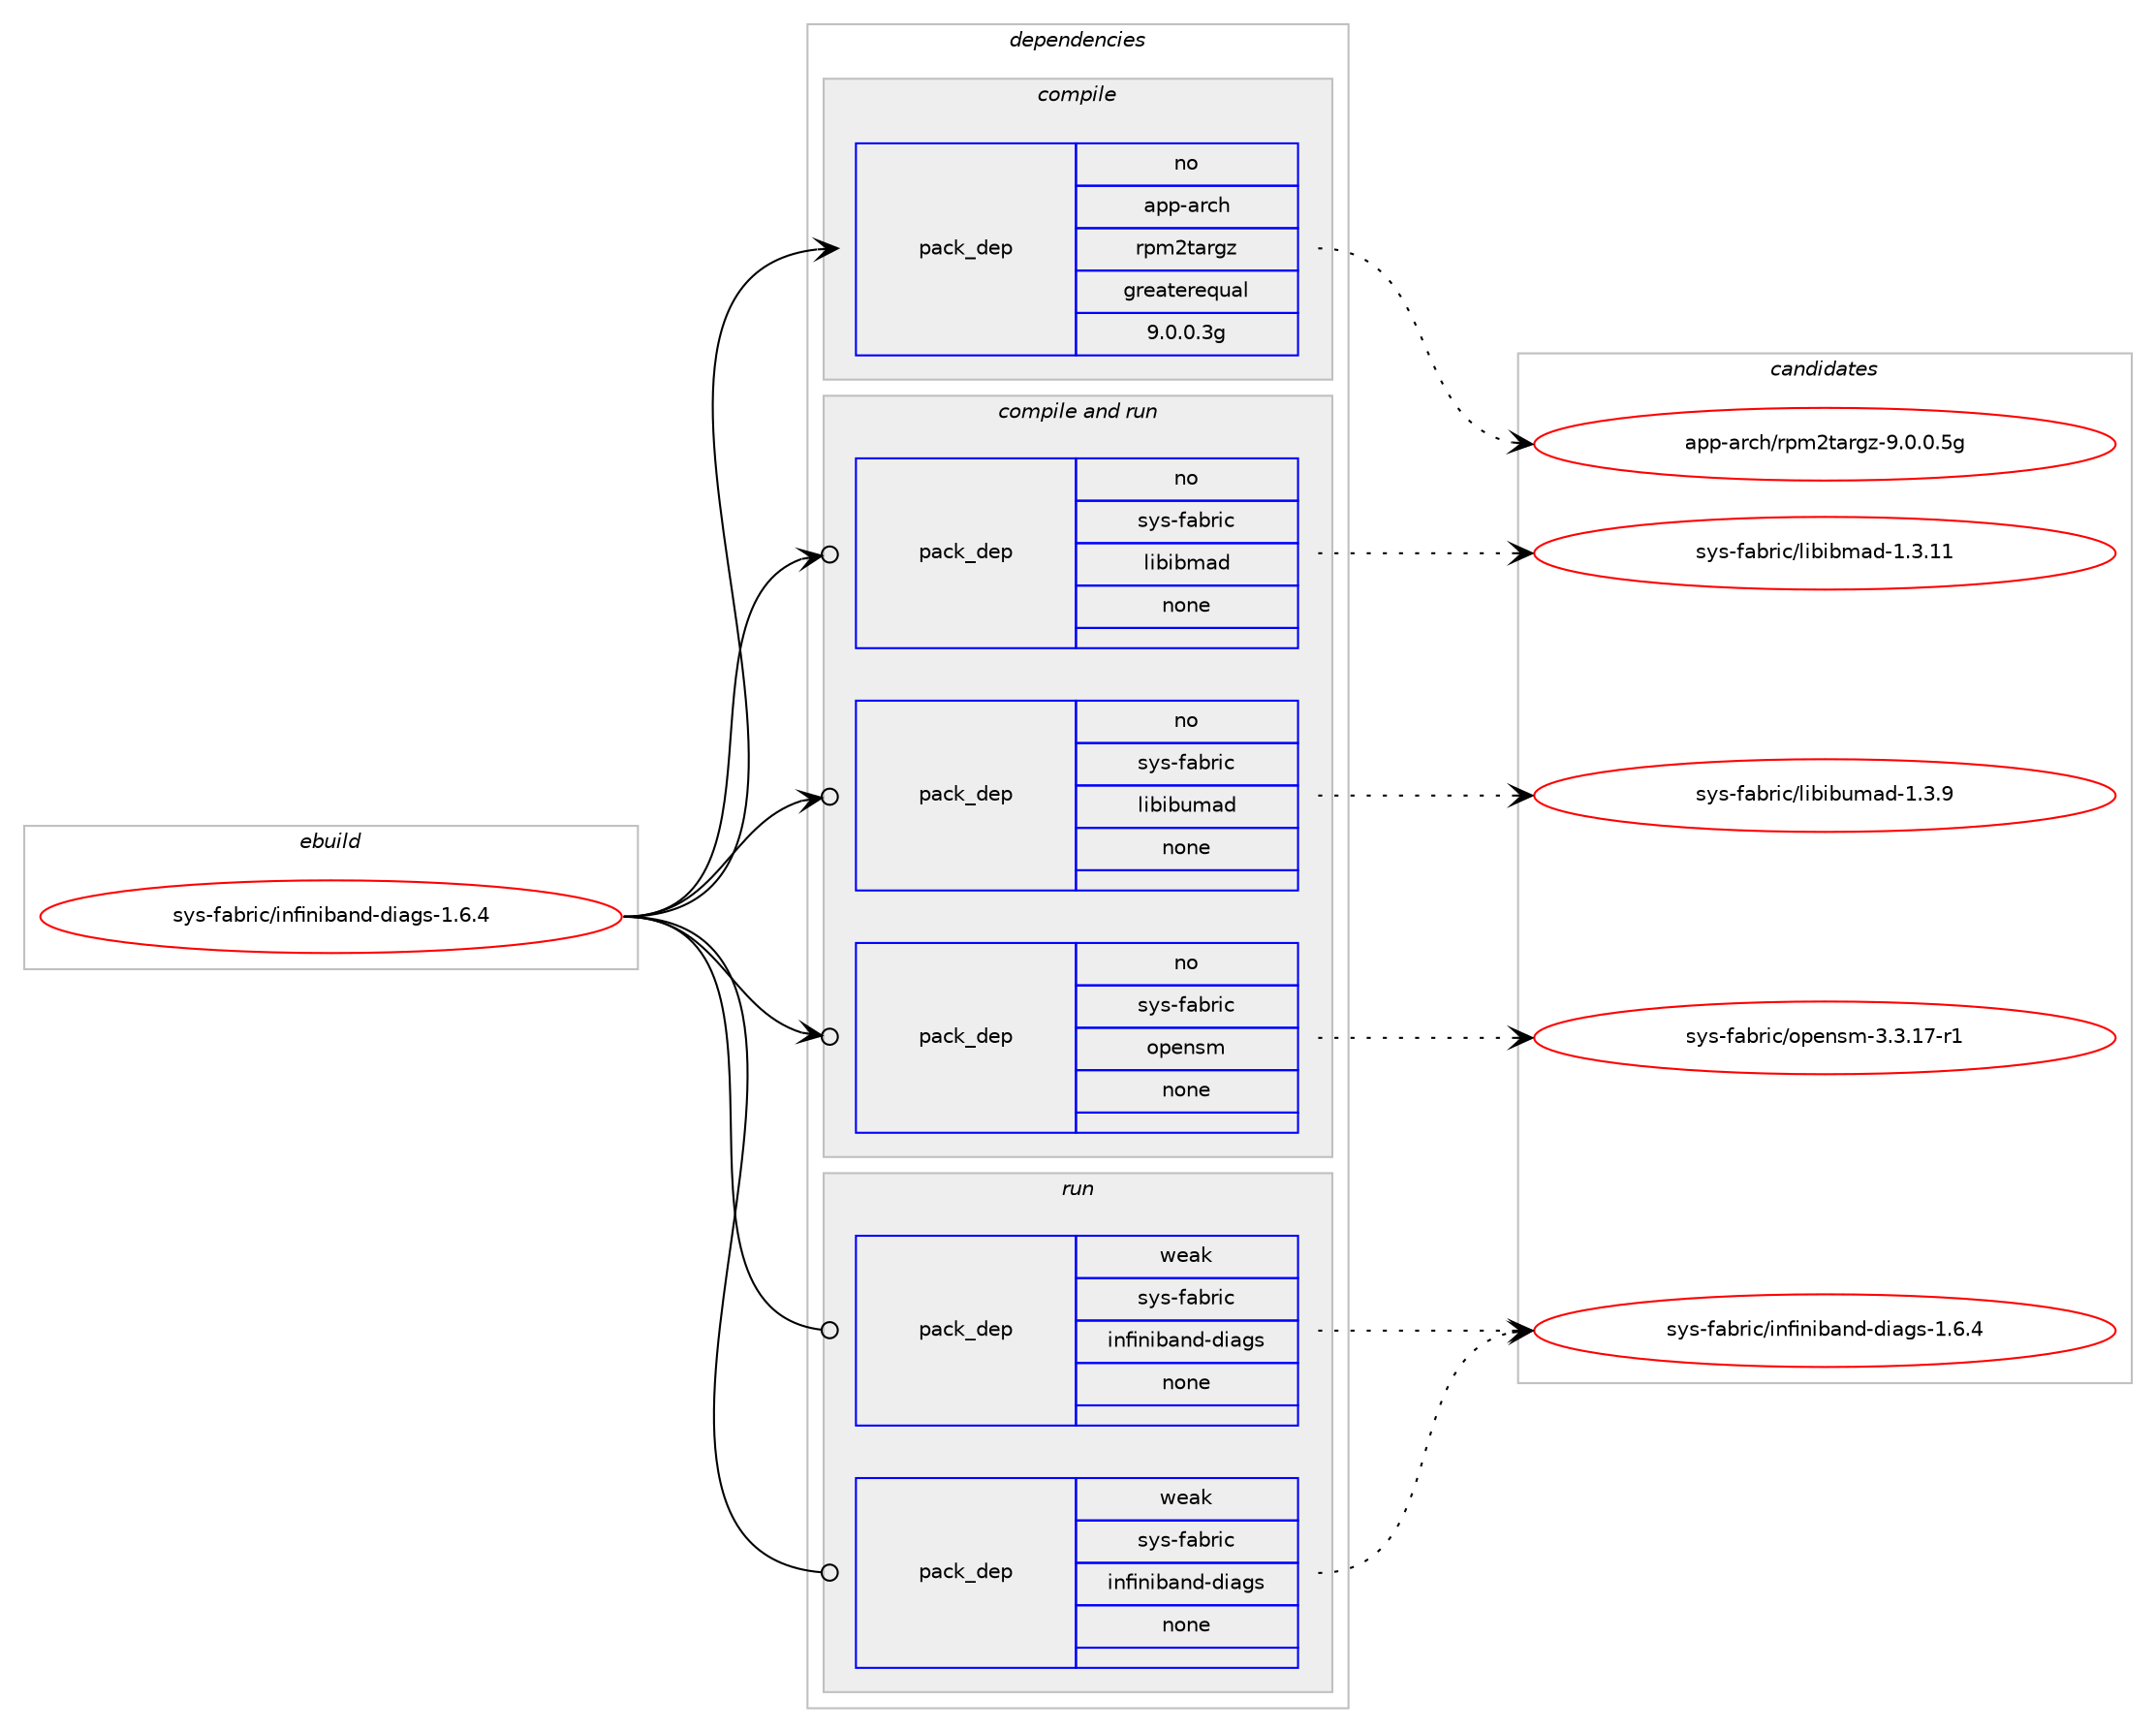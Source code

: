 digraph prolog {

# *************
# Graph options
# *************

newrank=true;
concentrate=true;
compound=true;
graph [rankdir=LR,fontname=Helvetica,fontsize=10,ranksep=1.5];#, ranksep=2.5, nodesep=0.2];
edge  [arrowhead=vee];
node  [fontname=Helvetica,fontsize=10];

# **********
# The ebuild
# **********

subgraph cluster_leftcol {
color=gray;
rank=same;
label=<<i>ebuild</i>>;
id [label="sys-fabric/infiniband-diags-1.6.4", color=red, width=4, href="../sys-fabric/infiniband-diags-1.6.4.svg"];
}

# ****************
# The dependencies
# ****************

subgraph cluster_midcol {
color=gray;
label=<<i>dependencies</i>>;
subgraph cluster_compile {
fillcolor="#eeeeee";
style=filled;
label=<<i>compile</i>>;
subgraph pack1241577 {
dependency1730155 [label=<<TABLE BORDER="0" CELLBORDER="1" CELLSPACING="0" CELLPADDING="4" WIDTH="220"><TR><TD ROWSPAN="6" CELLPADDING="30">pack_dep</TD></TR><TR><TD WIDTH="110">no</TD></TR><TR><TD>app-arch</TD></TR><TR><TD>rpm2targz</TD></TR><TR><TD>greaterequal</TD></TR><TR><TD>9.0.0.3g</TD></TR></TABLE>>, shape=none, color=blue];
}
id:e -> dependency1730155:w [weight=20,style="solid",arrowhead="vee"];
}
subgraph cluster_compileandrun {
fillcolor="#eeeeee";
style=filled;
label=<<i>compile and run</i>>;
subgraph pack1241578 {
dependency1730156 [label=<<TABLE BORDER="0" CELLBORDER="1" CELLSPACING="0" CELLPADDING="4" WIDTH="220"><TR><TD ROWSPAN="6" CELLPADDING="30">pack_dep</TD></TR><TR><TD WIDTH="110">no</TD></TR><TR><TD>sys-fabric</TD></TR><TR><TD>libibmad</TD></TR><TR><TD>none</TD></TR><TR><TD></TD></TR></TABLE>>, shape=none, color=blue];
}
id:e -> dependency1730156:w [weight=20,style="solid",arrowhead="odotvee"];
subgraph pack1241579 {
dependency1730157 [label=<<TABLE BORDER="0" CELLBORDER="1" CELLSPACING="0" CELLPADDING="4" WIDTH="220"><TR><TD ROWSPAN="6" CELLPADDING="30">pack_dep</TD></TR><TR><TD WIDTH="110">no</TD></TR><TR><TD>sys-fabric</TD></TR><TR><TD>libibumad</TD></TR><TR><TD>none</TD></TR><TR><TD></TD></TR></TABLE>>, shape=none, color=blue];
}
id:e -> dependency1730157:w [weight=20,style="solid",arrowhead="odotvee"];
subgraph pack1241580 {
dependency1730158 [label=<<TABLE BORDER="0" CELLBORDER="1" CELLSPACING="0" CELLPADDING="4" WIDTH="220"><TR><TD ROWSPAN="6" CELLPADDING="30">pack_dep</TD></TR><TR><TD WIDTH="110">no</TD></TR><TR><TD>sys-fabric</TD></TR><TR><TD>opensm</TD></TR><TR><TD>none</TD></TR><TR><TD></TD></TR></TABLE>>, shape=none, color=blue];
}
id:e -> dependency1730158:w [weight=20,style="solid",arrowhead="odotvee"];
}
subgraph cluster_run {
fillcolor="#eeeeee";
style=filled;
label=<<i>run</i>>;
subgraph pack1241581 {
dependency1730159 [label=<<TABLE BORDER="0" CELLBORDER="1" CELLSPACING="0" CELLPADDING="4" WIDTH="220"><TR><TD ROWSPAN="6" CELLPADDING="30">pack_dep</TD></TR><TR><TD WIDTH="110">weak</TD></TR><TR><TD>sys-fabric</TD></TR><TR><TD>infiniband-diags</TD></TR><TR><TD>none</TD></TR><TR><TD></TD></TR></TABLE>>, shape=none, color=blue];
}
id:e -> dependency1730159:w [weight=20,style="solid",arrowhead="odot"];
subgraph pack1241582 {
dependency1730160 [label=<<TABLE BORDER="0" CELLBORDER="1" CELLSPACING="0" CELLPADDING="4" WIDTH="220"><TR><TD ROWSPAN="6" CELLPADDING="30">pack_dep</TD></TR><TR><TD WIDTH="110">weak</TD></TR><TR><TD>sys-fabric</TD></TR><TR><TD>infiniband-diags</TD></TR><TR><TD>none</TD></TR><TR><TD></TD></TR></TABLE>>, shape=none, color=blue];
}
id:e -> dependency1730160:w [weight=20,style="solid",arrowhead="odot"];
}
}

# **************
# The candidates
# **************

subgraph cluster_choices {
rank=same;
color=gray;
label=<<i>candidates</i>>;

subgraph choice1241577 {
color=black;
nodesep=1;
choice971121124597114991044711411210950116971141031224557464846484653103 [label="app-arch/rpm2targz-9.0.0.5g", color=red, width=4,href="../app-arch/rpm2targz-9.0.0.5g.svg"];
dependency1730155:e -> choice971121124597114991044711411210950116971141031224557464846484653103:w [style=dotted,weight="100"];
}
subgraph choice1241578 {
color=black;
nodesep=1;
choice115121115451029798114105994710810598105981099710045494651464949 [label="sys-fabric/libibmad-1.3.11", color=red, width=4,href="../sys-fabric/libibmad-1.3.11.svg"];
dependency1730156:e -> choice115121115451029798114105994710810598105981099710045494651464949:w [style=dotted,weight="100"];
}
subgraph choice1241579 {
color=black;
nodesep=1;
choice1151211154510297981141059947108105981059811710997100454946514657 [label="sys-fabric/libibumad-1.3.9", color=red, width=4,href="../sys-fabric/libibumad-1.3.9.svg"];
dependency1730157:e -> choice1151211154510297981141059947108105981059811710997100454946514657:w [style=dotted,weight="100"];
}
subgraph choice1241580 {
color=black;
nodesep=1;
choice1151211154510297981141059947111112101110115109455146514649554511449 [label="sys-fabric/opensm-3.3.17-r1", color=red, width=4,href="../sys-fabric/opensm-3.3.17-r1.svg"];
dependency1730158:e -> choice1151211154510297981141059947111112101110115109455146514649554511449:w [style=dotted,weight="100"];
}
subgraph choice1241581 {
color=black;
nodesep=1;
choice115121115451029798114105994710511010210511010598971101004510010597103115454946544652 [label="sys-fabric/infiniband-diags-1.6.4", color=red, width=4,href="../sys-fabric/infiniband-diags-1.6.4.svg"];
dependency1730159:e -> choice115121115451029798114105994710511010210511010598971101004510010597103115454946544652:w [style=dotted,weight="100"];
}
subgraph choice1241582 {
color=black;
nodesep=1;
choice115121115451029798114105994710511010210511010598971101004510010597103115454946544652 [label="sys-fabric/infiniband-diags-1.6.4", color=red, width=4,href="../sys-fabric/infiniband-diags-1.6.4.svg"];
dependency1730160:e -> choice115121115451029798114105994710511010210511010598971101004510010597103115454946544652:w [style=dotted,weight="100"];
}
}

}
